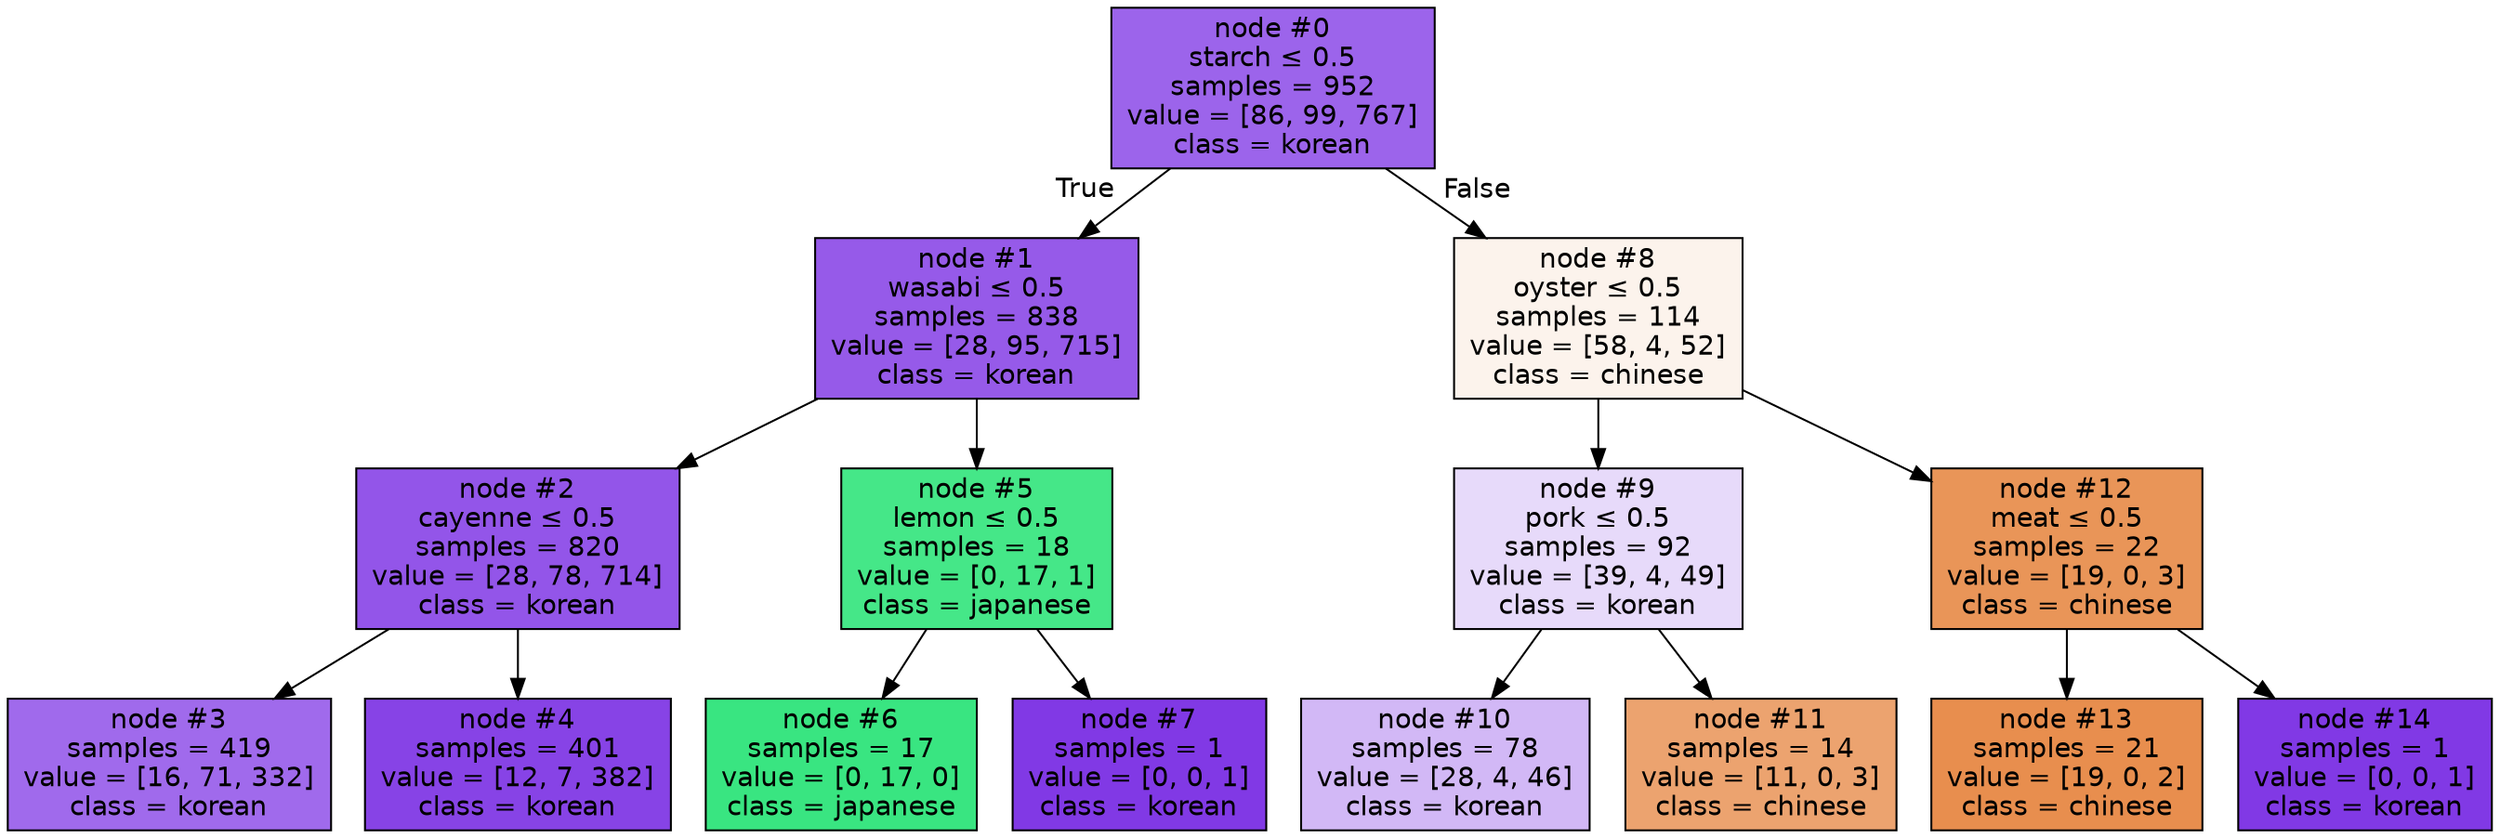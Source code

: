 digraph Tree {
node [shape=box, style="filled", color="black", fontname="helvetica"] ;
edge [fontname="helvetica"] ;
0 [label=<node &#35;0<br/>starch &le; 0.5<br/>samples = 952<br/>value = [86, 99, 767]<br/>class = korean>, fillcolor="#9c64eb"] ;
1 [label=<node &#35;1<br/>wasabi &le; 0.5<br/>samples = 838<br/>value = [28, 95, 715]<br/>class = korean>, fillcolor="#965ae9"] ;
0 -> 1 [labeldistance=2.5, labelangle=45, headlabel="True"] ;
2 [label=<node &#35;2<br/>cayenne &le; 0.5<br/>samples = 820<br/>value = [28, 78, 714]<br/>class = korean>, fillcolor="#9355e9"] ;
1 -> 2 ;
3 [label=<node &#35;3<br/>samples = 419<br/>value = [16, 71, 332]<br/>class = korean>, fillcolor="#a06aec"] ;
2 -> 3 ;
4 [label=<node &#35;4<br/>samples = 401<br/>value = [12, 7, 382]<br/>class = korean>, fillcolor="#8743e6"] ;
2 -> 4 ;
5 [label=<node &#35;5<br/>lemon &le; 0.5<br/>samples = 18<br/>value = [0, 17, 1]<br/>class = japanese>, fillcolor="#45e788"] ;
1 -> 5 ;
6 [label=<node &#35;6<br/>samples = 17<br/>value = [0, 17, 0]<br/>class = japanese>, fillcolor="#39e581"] ;
5 -> 6 ;
7 [label=<node &#35;7<br/>samples = 1<br/>value = [0, 0, 1]<br/>class = korean>, fillcolor="#8139e5"] ;
5 -> 7 ;
8 [label=<node &#35;8<br/>oyster &le; 0.5<br/>samples = 114<br/>value = [58, 4, 52]<br/>class = chinese>, fillcolor="#fcf3ec"] ;
0 -> 8 [labeldistance=2.5, labelangle=-45, headlabel="False"] ;
9 [label=<node &#35;9<br/>pork &le; 0.5<br/>samples = 92<br/>value = [39, 4, 49]<br/>class = korean>, fillcolor="#e7dafa"] ;
8 -> 9 ;
10 [label=<node &#35;10<br/>samples = 78<br/>value = [28, 4, 46]<br/>class = korean>, fillcolor="#d2b8f6"] ;
9 -> 10 ;
11 [label=<node &#35;11<br/>samples = 14<br/>value = [11, 0, 3]<br/>class = chinese>, fillcolor="#eca36f"] ;
9 -> 11 ;
12 [label=<node &#35;12<br/>meat &le; 0.5<br/>samples = 22<br/>value = [19, 0, 3]<br/>class = chinese>, fillcolor="#e99558"] ;
8 -> 12 ;
13 [label=<node &#35;13<br/>samples = 21<br/>value = [19, 0, 2]<br/>class = chinese>, fillcolor="#e88e4e"] ;
12 -> 13 ;
14 [label=<node &#35;14<br/>samples = 1<br/>value = [0, 0, 1]<br/>class = korean>, fillcolor="#8139e5"] ;
12 -> 14 ;
}
